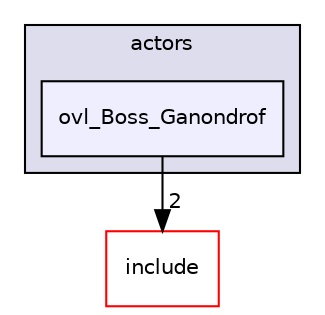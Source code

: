 digraph "src/overlays/actors/ovl_Boss_Ganondrof" {
  compound=true
  node [ fontsize="10", fontname="Helvetica"];
  edge [ labelfontsize="10", labelfontname="Helvetica"];
  subgraph clusterdir_e93473484be31ce7bcb356bd643a22f8 {
    graph [ bgcolor="#ddddee", pencolor="black", label="actors" fontname="Helvetica", fontsize="10", URL="dir_e93473484be31ce7bcb356bd643a22f8.html"]
  dir_7749e403d1b38faa6eac45fb395c2123 [shape=box, label="ovl_Boss_Ganondrof", style="filled", fillcolor="#eeeeff", pencolor="black", URL="dir_7749e403d1b38faa6eac45fb395c2123.html"];
  }
  dir_d44c64559bbebec7f509842c48db8b23 [shape=box label="include" fillcolor="white" style="filled" color="red" URL="dir_d44c64559bbebec7f509842c48db8b23.html"];
  dir_7749e403d1b38faa6eac45fb395c2123->dir_d44c64559bbebec7f509842c48db8b23 [headlabel="2", labeldistance=1.5 headhref="dir_000144_000000.html"];
}
